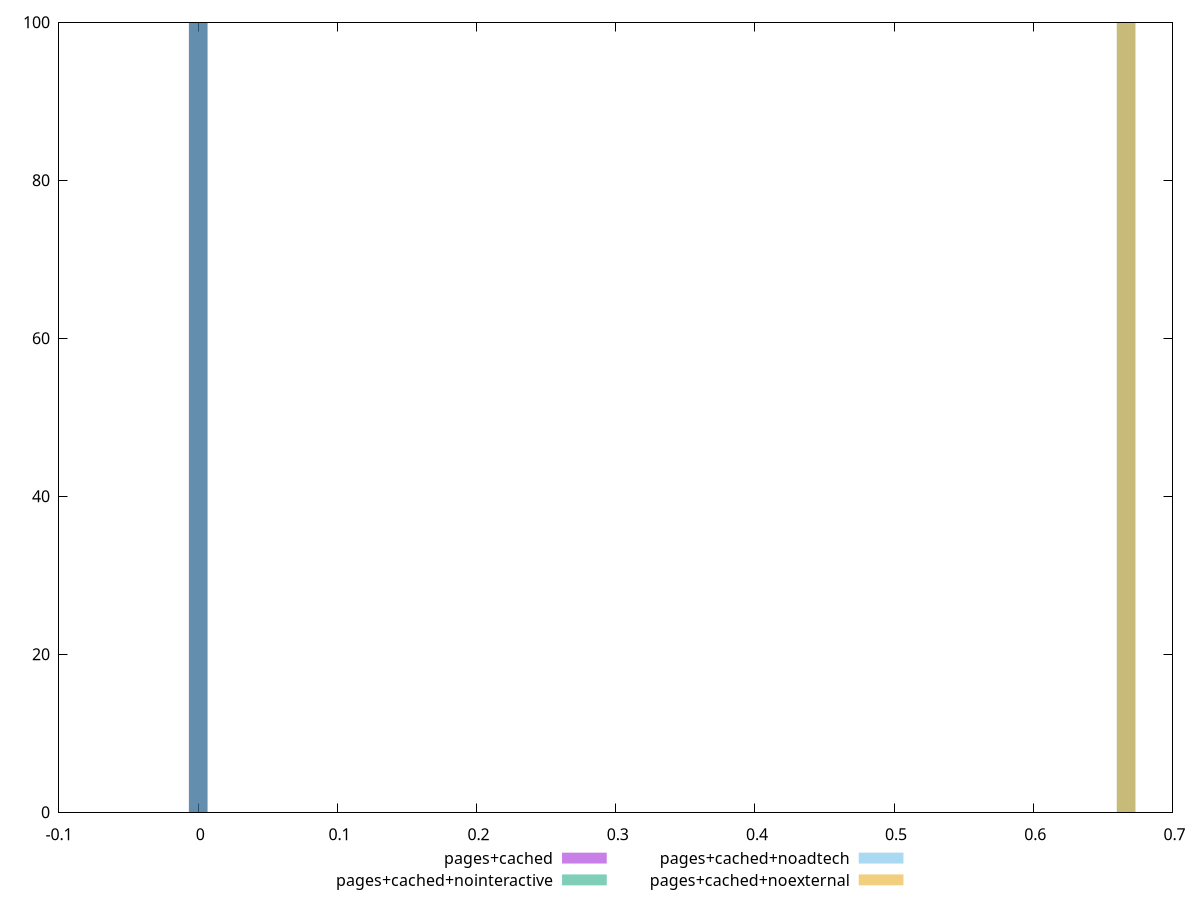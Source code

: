 $_pagesCached <<EOF
0 100
EOF
$_pagesCachedNointeractive <<EOF
0 100
EOF
$_pagesCachedNoadtech <<EOF
0.6666666666666667 100
EOF
$_pagesCachedNoexternal <<EOF
0.6666666666666667 100
EOF
set key outside below
set terminal pngcairo
set output "report_00004_2020-11-02T20-21-41.718Z/uses-text-compression/uses-text-compression_pages+cached_pages+cached+nointeractive_pages+cached+noadtech_pages+cached+noexternal+hist.png"
set boxwidth 0.013333333333333334
set style fill transparent solid 0.5 noborder
set yrange [0:100]
plot $_pagesCached title "pages+cached" with boxes ,$_pagesCachedNointeractive title "pages+cached+nointeractive" with boxes ,$_pagesCachedNoadtech title "pages+cached+noadtech" with boxes ,$_pagesCachedNoexternal title "pages+cached+noexternal" with boxes ,